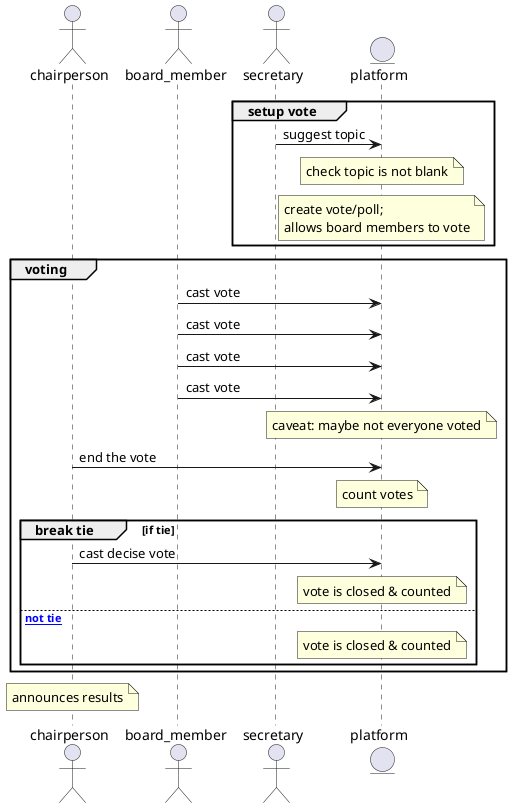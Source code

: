 @startuml

actor chairperson as cp
actor board_member as bm
actor secretary as sc

entity platform as nd

group setup vote

sc -> nd: suggest topic
note over nd: check topic is not blank
note over nd: create vote/poll;\nallows board members to vote
end group

group voting

bm -> nd: cast vote
bm -> nd: cast vote
bm -> nd: cast vote
bm -> nd: cast vote

note over nd: caveat: maybe not everyone voted
cp -> nd: end the vote

note over nd: count votes

group break tie [if tie]

cp -> nd: cast decise vote
note over nd: vote is closed & counted

else [if not tie]

note over nd: vote is closed & counted

end group

end group

note over cp: announces results


@enduml